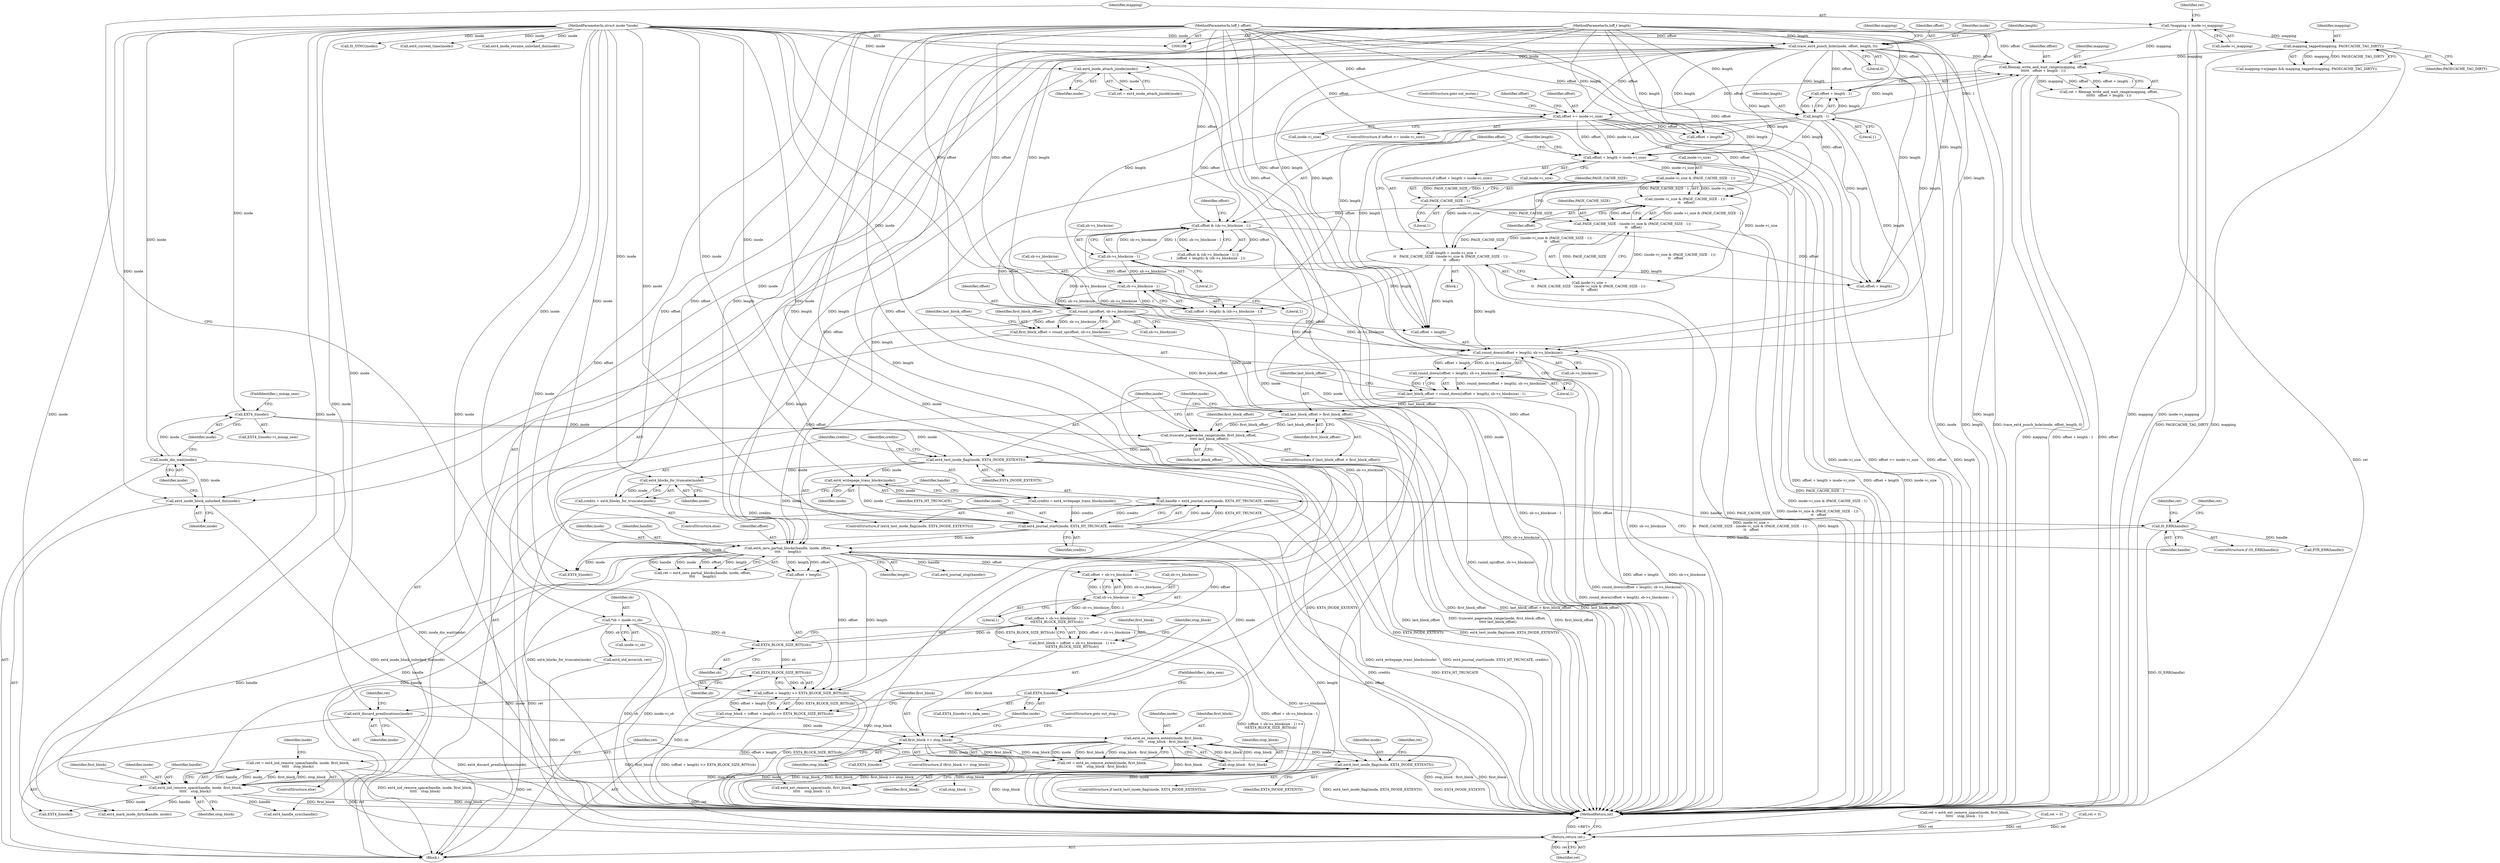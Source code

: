 digraph "0_linux_ea3d7209ca01da209cda6f0dea8be9cc4b7a933b_6@API" {
"1000379" [label="(Call,ret = ext4_ind_remove_space(handle, inode, first_block,\n\t\t\t\t\t    stop_block))"];
"1000381" [label="(Call,ext4_ind_remove_space(handle, inode, first_block,\n\t\t\t\t\t    stop_block))"];
"1000307" [label="(Call,ext4_zero_partial_blocks(handle, inode, offset,\n\t\t\t\t       length))"];
"1000294" [label="(Call,IS_ERR(handle))"];
"1000287" [label="(Call,handle = ext4_journal_start(inode, EXT4_HT_TRUNCATE, credits))"];
"1000289" [label="(Call,ext4_journal_start(inode, EXT4_HT_TRUNCATE, credits))"];
"1000285" [label="(Call,ext4_blocks_for_truncate(inode))"];
"1000275" [label="(Call,ext4_test_inode_flag(inode, EXT4_INODE_EXTENTS))"];
"1000245" [label="(Call,EXT4_I(inode))"];
"1000240" [label="(Call,inode_dio_wait(inode))"];
"1000238" [label="(Call,ext4_inode_block_unlocked_dio(inode))"];
"1000231" [label="(Call,ext4_inode_attach_jinode(inode))"];
"1000144" [label="(Call,trace_ext4_punch_hole(inode, offset, length, 0))"];
"1000109" [label="(MethodParameterIn,struct inode *inode)"];
"1000110" [label="(MethodParameterIn,loff_t offset)"];
"1000111" [label="(MethodParameterIn,loff_t length)"];
"1000270" [label="(Call,truncate_pagecache_range(inode, first_block_offset,\n \t\t\t\t\t last_block_offset))"];
"1000267" [label="(Call,last_block_offset > first_block_offset)"];
"1000255" [label="(Call,last_block_offset = round_down((offset + length), sb->s_blocksize) - 1)"];
"1000257" [label="(Call,round_down((offset + length), sb->s_blocksize) - 1)"];
"1000258" [label="(Call,round_down((offset + length), sb->s_blocksize))"];
"1000250" [label="(Call,round_up(offset, sb->s_blocksize))"];
"1000212" [label="(Call,offset & (sb->s_blocksize - 1))"];
"1000201" [label="(Call,(inode->i_size & (PAGE_CACHE_SIZE - 1)) -\n\t\t   offset)"];
"1000202" [label="(Call,inode->i_size & (PAGE_CACHE_SIZE - 1))"];
"1000185" [label="(Call,offset + length > inode->i_size)"];
"1000178" [label="(Call,offset >= inode->i_size)"];
"1000160" [label="(Call,filemap_write_and_wait_range(mapping, offset,\n\t\t\t\t\t\t   offset + length - 1))"];
"1000122" [label="(Call,*mapping = inode->i_mapping)"];
"1000154" [label="(Call,mapping_tagged(mapping, PAGECACHE_TAG_DIRTY))"];
"1000165" [label="(Call,length - 1)"];
"1000206" [label="(Call,PAGE_CACHE_SIZE - 1)"];
"1000214" [label="(Call,sb->s_blocksize - 1)"];
"1000223" [label="(Call,sb->s_blocksize - 1)"];
"1000193" [label="(Call,length = inode->i_size +\n\t\t   PAGE_CACHE_SIZE - (inode->i_size & (PAGE_CACHE_SIZE - 1)) -\n\t\t   offset)"];
"1000199" [label="(Call,PAGE_CACHE_SIZE - (inode->i_size & (PAGE_CACHE_SIZE - 1)) -\n\t\t   offset)"];
"1000248" [label="(Call,first_block_offset = round_up(offset, sb->s_blocksize))"];
"1000280" [label="(Call,ext4_writepage_trans_blocks(inode))"];
"1000283" [label="(Call,credits = ext4_blocks_for_truncate(inode))"];
"1000278" [label="(Call,credits = ext4_writepage_trans_blocks(inode))"];
"1000367" [label="(Call,ext4_test_inode_flag(inode, EXT4_INODE_EXTENTS))"];
"1000350" [label="(Call,ext4_es_remove_extent(inode, first_block,\n\t\t\t\t    stop_block - first_block))"];
"1000346" [label="(Call,ext4_discard_preallocations(inode))"];
"1000343" [label="(Call,EXT4_I(inode))"];
"1000353" [label="(Call,stop_block - first_block)"];
"1000336" [label="(Call,first_block >= stop_block)"];
"1000315" [label="(Call,first_block = (offset + sb->s_blocksize - 1) >>\n\t\tEXT4_BLOCK_SIZE_BITS(sb))"];
"1000317" [label="(Call,(offset + sb->s_blocksize - 1) >>\n\t\tEXT4_BLOCK_SIZE_BITS(sb))"];
"1000320" [label="(Call,sb->s_blocksize - 1)"];
"1000325" [label="(Call,EXT4_BLOCK_SIZE_BITS(sb))"];
"1000114" [label="(Call,*sb = inode->i_sb)"];
"1000327" [label="(Call,stop_block = (offset + length) >> EXT4_BLOCK_SIZE_BITS(sb))"];
"1000329" [label="(Call,(offset + length) >> EXT4_BLOCK_SIZE_BITS(sb))"];
"1000333" [label="(Call,EXT4_BLOCK_SIZE_BITS(sb))"];
"1000428" [label="(Return,return ret;)"];
"1000381" [label="(Call,ext4_ind_remove_space(handle, inode, first_block,\n\t\t\t\t\t    stop_block))"];
"1000244" [label="(Call,EXT4_I(inode)->i_mmap_sem)"];
"1000246" [label="(Identifier,inode)"];
"1000249" [label="(Identifier,first_block_offset)"];
"1000195" [label="(Call,inode->i_size +\n\t\t   PAGE_CACHE_SIZE - (inode->i_size & (PAGE_CACHE_SIZE - 1)) -\n\t\t   offset)"];
"1000281" [label="(Identifier,inode)"];
"1000180" [label="(Call,inode->i_size)"];
"1000272" [label="(Identifier,first_block_offset)"];
"1000354" [label="(Identifier,stop_block)"];
"1000334" [label="(Identifier,sb)"];
"1000282" [label="(ControlStructure,else)"];
"1000330" [label="(Call,offset + length)"];
"1000123" [label="(Identifier,mapping)"];
"1000155" [label="(Identifier,mapping)"];
"1000251" [label="(Identifier,offset)"];
"1000267" [label="(Call,last_block_offset > first_block_offset)"];
"1000266" [label="(ControlStructure,if (last_block_offset > first_block_offset))"];
"1000177" [label="(ControlStructure,if (offset >= inode->i_size))"];
"1000258" [label="(Call,round_down((offset + length), sb->s_blocksize))"];
"1000150" [label="(Call,mapping->nrpages && mapping_tagged(mapping, PAGECACHE_TAG_DIRTY))"];
"1000317" [label="(Call,(offset + sb->s_blocksize - 1) >>\n\t\tEXT4_BLOCK_SIZE_BITS(sb))"];
"1000411" [label="(Call,ext4_journal_stop(handle))"];
"1000192" [label="(Block,)"];
"1000257" [label="(Call,round_down((offset + length), sb->s_blocksize) - 1)"];
"1000239" [label="(Identifier,inode)"];
"1000351" [label="(Identifier,inode)"];
"1000370" [label="(Call,ret = ext4_ext_remove_space(inode, first_block,\n\t\t\t\t\t    stop_block - 1))"];
"1000111" [label="(MethodParameterIn,loff_t length)"];
"1000112" [label="(Block,)"];
"1000280" [label="(Call,ext4_writepage_trans_blocks(inode))"];
"1000378" [label="(ControlStructure,else)"];
"1000145" [label="(Identifier,inode)"];
"1000342" [label="(Call,EXT4_I(inode)->i_data_sem)"];
"1000276" [label="(Identifier,inode)"];
"1000193" [label="(Call,length = inode->i_size +\n\t\t   PAGE_CACHE_SIZE - (inode->i_size & (PAGE_CACHE_SIZE - 1)) -\n\t\t   offset)"];
"1000189" [label="(Call,inode->i_size)"];
"1000345" [label="(FieldIdentifier,i_data_sem)"];
"1000368" [label="(Identifier,inode)"];
"1000241" [label="(Identifier,inode)"];
"1000318" [label="(Call,offset + sb->s_blocksize - 1)"];
"1000212" [label="(Call,offset & (sb->s_blocksize - 1))"];
"1000328" [label="(Identifier,stop_block)"];
"1000393" [label="(Call,IS_SYNC(inode))"];
"1000114" [label="(Call,*sb = inode->i_sb)"];
"1000277" [label="(Identifier,EXT4_INODE_EXTENTS)"];
"1000166" [label="(Identifier,length)"];
"1000335" [label="(ControlStructure,if (first_block >= stop_block))"];
"1000213" [label="(Identifier,offset)"];
"1000385" [label="(Identifier,stop_block)"];
"1000194" [label="(Identifier,length)"];
"1000350" [label="(Call,ext4_es_remove_extent(inode, first_block,\n\t\t\t\t    stop_block - first_block))"];
"1000320" [label="(Call,sb->s_blocksize - 1)"];
"1000259" [label="(Call,offset + length)"];
"1000344" [label="(Identifier,inode)"];
"1000162" [label="(Identifier,offset)"];
"1000183" [label="(ControlStructure,goto out_mutex;)"];
"1000417" [label="(Call,EXT4_I(inode))"];
"1000156" [label="(Identifier,PAGECACHE_TAG_DIRTY)"];
"1000163" [label="(Call,offset + length - 1)"];
"1000265" [label="(Literal,1)"];
"1000405" [label="(Call,ext4_current_time(inode))"];
"1000375" [label="(Call,stop_block - 1)"];
"1000203" [label="(Call,inode->i_size)"];
"1000325" [label="(Call,EXT4_BLOCK_SIZE_BITS(sb))"];
"1000346" [label="(Call,ext4_discard_preallocations(inode))"];
"1000284" [label="(Identifier,credits)"];
"1000219" [label="(Call,(offset + length) & (sb->s_blocksize - 1))"];
"1000147" [label="(Identifier,length)"];
"1000232" [label="(Identifier,inode)"];
"1000209" [label="(Identifier,offset)"];
"1000275" [label="(Call,ext4_test_inode_flag(inode, EXT4_INODE_EXTENTS))"];
"1000240" [label="(Call,inode_dio_wait(inode))"];
"1000185" [label="(Call,offset + length > inode->i_size)"];
"1000229" [label="(Call,ret = ext4_inode_attach_jinode(inode))"];
"1000252" [label="(Call,sb->s_blocksize)"];
"1000274" [label="(ControlStructure,if (ext4_test_inode_flag(inode, EXT4_INODE_EXTENTS)))"];
"1000366" [label="(ControlStructure,if (ext4_test_inode_flag(inode, EXT4_INODE_EXTENTS)))"];
"1000298" [label="(Identifier,ret)"];
"1000220" [label="(Call,offset + length)"];
"1000305" [label="(Call,ret = ext4_zero_partial_blocks(handle, inode, offset,\n\t\t\t\t       length))"];
"1000152" [label="(Identifier,mapping)"];
"1000207" [label="(Identifier,PAGE_CACHE_SIZE)"];
"1000238" [label="(Call,ext4_inode_block_unlocked_dio(inode))"];
"1000324" [label="(Literal,1)"];
"1000199" [label="(Call,PAGE_CACHE_SIZE - (inode->i_size & (PAGE_CACHE_SIZE - 1)) -\n\t\t   offset)"];
"1000132" [label="(Call,ret = 0)"];
"1000158" [label="(Call,ret = filemap_write_and_wait_range(mapping, offset,\n\t\t\t\t\t\t   offset + length - 1))"];
"1000116" [label="(Call,inode->i_sb)"];
"1000214" [label="(Call,sb->s_blocksize - 1)"];
"1000285" [label="(Call,ext4_blocks_for_truncate(inode))"];
"1000430" [label="(MethodReturn,int)"];
"1000295" [label="(Identifier,handle)"];
"1000269" [label="(Identifier,first_block_offset)"];
"1000234" [label="(Call,ret < 0)"];
"1000255" [label="(Call,last_block_offset = round_down((offset + length), sb->s_blocksize) - 1)"];
"1000256" [label="(Identifier,last_block_offset)"];
"1000352" [label="(Identifier,first_block)"];
"1000279" [label="(Identifier,credits)"];
"1000250" [label="(Call,round_up(offset, sb->s_blocksize))"];
"1000262" [label="(Call,sb->s_blocksize)"];
"1000337" [label="(Identifier,first_block)"];
"1000327" [label="(Call,stop_block = (offset + length) >> EXT4_BLOCK_SIZE_BITS(sb))"];
"1000336" [label="(Call,first_block >= stop_block)"];
"1000154" [label="(Call,mapping_tagged(mapping, PAGECACHE_TAG_DIRTY))"];
"1000283" [label="(Call,credits = ext4_blocks_for_truncate(inode))"];
"1000268" [label="(Identifier,last_block_offset)"];
"1000315" [label="(Call,first_block = (offset + sb->s_blocksize - 1) >>\n\t\tEXT4_BLOCK_SIZE_BITS(sb))"];
"1000353" [label="(Call,stop_block - first_block)"];
"1000110" [label="(MethodParameterIn,loff_t offset)"];
"1000395" [label="(Call,ext4_handle_sync(handle))"];
"1000270" [label="(Call,truncate_pagecache_range(inode, first_block_offset,\n \t\t\t\t\t last_block_offset))"];
"1000308" [label="(Identifier,handle)"];
"1000223" [label="(Call,sb->s_blocksize - 1)"];
"1000206" [label="(Call,PAGE_CACHE_SIZE - 1)"];
"1000311" [label="(Identifier,length)"];
"1000347" [label="(Identifier,inode)"];
"1000349" [label="(Identifier,ret)"];
"1000383" [label="(Identifier,inode)"];
"1000310" [label="(Identifier,offset)"];
"1000165" [label="(Call,length - 1)"];
"1000382" [label="(Identifier,handle)"];
"1000309" [label="(Identifier,inode)"];
"1000202" [label="(Call,inode->i_size & (PAGE_CACHE_SIZE - 1))"];
"1000287" [label="(Call,handle = ext4_journal_start(inode, EXT4_HT_TRUNCATE, credits))"];
"1000211" [label="(Call,offset & (sb->s_blocksize - 1) ||\n\t    (offset + length) & (sb->s_blocksize - 1))"];
"1000407" [label="(Call,ext4_mark_inode_dirty(handle, inode))"];
"1000339" [label="(ControlStructure,goto out_stop;)"];
"1000371" [label="(Identifier,ret)"];
"1000367" [label="(Call,ext4_test_inode_flag(inode, EXT4_INODE_EXTENTS))"];
"1000122" [label="(Call,*mapping = inode->i_mapping)"];
"1000187" [label="(Identifier,offset)"];
"1000326" [label="(Identifier,sb)"];
"1000333" [label="(Call,EXT4_BLOCK_SIZE_BITS(sb))"];
"1000329" [label="(Call,(offset + length) >> EXT4_BLOCK_SIZE_BITS(sb))"];
"1000231" [label="(Call,ext4_inode_attach_jinode(inode))"];
"1000167" [label="(Literal,1)"];
"1000248" [label="(Call,first_block_offset = round_up(offset, sb->s_blocksize))"];
"1000307" [label="(Call,ext4_zero_partial_blocks(handle, inode, offset,\n\t\t\t\t       length))"];
"1000148" [label="(Literal,0)"];
"1000390" [label="(Identifier,inode)"];
"1000289" [label="(Call,ext4_journal_start(inode, EXT4_HT_TRUNCATE, credits))"];
"1000286" [label="(Identifier,inode)"];
"1000146" [label="(Identifier,offset)"];
"1000380" [label="(Identifier,ret)"];
"1000338" [label="(Identifier,stop_block)"];
"1000299" [label="(Call,PTR_ERR(handle))"];
"1000291" [label="(Identifier,EXT4_HT_TRUNCATE)"];
"1000109" [label="(MethodParameterIn,struct inode *inode)"];
"1000428" [label="(Return,return ret;)"];
"1000124" [label="(Call,inode->i_mapping)"];
"1000372" [label="(Call,ext4_ext_remove_space(inode, first_block,\n\t\t\t\t\t    stop_block - 1))"];
"1000144" [label="(Call,trace_ext4_punch_hole(inode, offset, length, 0))"];
"1000384" [label="(Identifier,first_block)"];
"1000369" [label="(Identifier,EXT4_INODE_EXTENTS)"];
"1000321" [label="(Call,sb->s_blocksize)"];
"1000294" [label="(Call,IS_ERR(handle))"];
"1000200" [label="(Identifier,PAGE_CACHE_SIZE)"];
"1000348" [label="(Call,ret = ext4_es_remove_extent(inode, first_block,\n\t\t\t\t    stop_block - first_block))"];
"1000316" [label="(Identifier,first_block)"];
"1000115" [label="(Identifier,sb)"];
"1000273" [label="(Identifier,last_block_offset)"];
"1000227" [label="(Literal,1)"];
"1000186" [label="(Call,offset + length)"];
"1000161" [label="(Identifier,mapping)"];
"1000301" [label="(Call,ext4_std_error(sb, ret))"];
"1000160" [label="(Call,filemap_write_and_wait_range(mapping, offset,\n\t\t\t\t\t\t   offset + length - 1))"];
"1000355" [label="(Identifier,first_block)"];
"1000290" [label="(Identifier,inode)"];
"1000133" [label="(Identifier,ret)"];
"1000221" [label="(Identifier,offset)"];
"1000184" [label="(ControlStructure,if (offset + length > inode->i_size))"];
"1000429" [label="(Identifier,ret)"];
"1000271" [label="(Identifier,inode)"];
"1000292" [label="(Identifier,credits)"];
"1000178" [label="(Call,offset >= inode->i_size)"];
"1000201" [label="(Call,(inode->i_size & (PAGE_CACHE_SIZE - 1)) -\n\t\t   offset)"];
"1000306" [label="(Identifier,ret)"];
"1000420" [label="(Call,ext4_inode_resume_unlocked_dio(inode))"];
"1000247" [label="(FieldIdentifier,i_mmap_sem)"];
"1000288" [label="(Identifier,handle)"];
"1000224" [label="(Call,sb->s_blocksize)"];
"1000278" [label="(Call,credits = ext4_writepage_trans_blocks(inode))"];
"1000389" [label="(Call,EXT4_I(inode))"];
"1000245" [label="(Call,EXT4_I(inode))"];
"1000343" [label="(Call,EXT4_I(inode))"];
"1000208" [label="(Literal,1)"];
"1000218" [label="(Literal,1)"];
"1000179" [label="(Identifier,offset)"];
"1000379" [label="(Call,ret = ext4_ind_remove_space(handle, inode, first_block,\n\t\t\t\t\t    stop_block))"];
"1000362" [label="(Call,EXT4_I(inode))"];
"1000293" [label="(ControlStructure,if (IS_ERR(handle)))"];
"1000215" [label="(Call,sb->s_blocksize)"];
"1000379" -> "1000378"  [label="AST: "];
"1000379" -> "1000381"  [label="CFG: "];
"1000380" -> "1000379"  [label="AST: "];
"1000381" -> "1000379"  [label="AST: "];
"1000390" -> "1000379"  [label="CFG: "];
"1000379" -> "1000430"  [label="DDG: ret"];
"1000379" -> "1000430"  [label="DDG: ext4_ind_remove_space(handle, inode, first_block,\n\t\t\t\t\t    stop_block)"];
"1000381" -> "1000379"  [label="DDG: handle"];
"1000381" -> "1000379"  [label="DDG: inode"];
"1000381" -> "1000379"  [label="DDG: first_block"];
"1000381" -> "1000379"  [label="DDG: stop_block"];
"1000379" -> "1000428"  [label="DDG: ret"];
"1000381" -> "1000385"  [label="CFG: "];
"1000382" -> "1000381"  [label="AST: "];
"1000383" -> "1000381"  [label="AST: "];
"1000384" -> "1000381"  [label="AST: "];
"1000385" -> "1000381"  [label="AST: "];
"1000381" -> "1000430"  [label="DDG: first_block"];
"1000381" -> "1000430"  [label="DDG: stop_block"];
"1000307" -> "1000381"  [label="DDG: handle"];
"1000367" -> "1000381"  [label="DDG: inode"];
"1000109" -> "1000381"  [label="DDG: inode"];
"1000350" -> "1000381"  [label="DDG: first_block"];
"1000353" -> "1000381"  [label="DDG: stop_block"];
"1000381" -> "1000389"  [label="DDG: inode"];
"1000381" -> "1000395"  [label="DDG: handle"];
"1000381" -> "1000407"  [label="DDG: handle"];
"1000307" -> "1000305"  [label="AST: "];
"1000307" -> "1000311"  [label="CFG: "];
"1000308" -> "1000307"  [label="AST: "];
"1000309" -> "1000307"  [label="AST: "];
"1000310" -> "1000307"  [label="AST: "];
"1000311" -> "1000307"  [label="AST: "];
"1000305" -> "1000307"  [label="CFG: "];
"1000307" -> "1000430"  [label="DDG: offset"];
"1000307" -> "1000430"  [label="DDG: length"];
"1000307" -> "1000305"  [label="DDG: handle"];
"1000307" -> "1000305"  [label="DDG: inode"];
"1000307" -> "1000305"  [label="DDG: offset"];
"1000307" -> "1000305"  [label="DDG: length"];
"1000294" -> "1000307"  [label="DDG: handle"];
"1000289" -> "1000307"  [label="DDG: inode"];
"1000109" -> "1000307"  [label="DDG: inode"];
"1000110" -> "1000307"  [label="DDG: offset"];
"1000250" -> "1000307"  [label="DDG: offset"];
"1000111" -> "1000307"  [label="DDG: length"];
"1000193" -> "1000307"  [label="DDG: length"];
"1000165" -> "1000307"  [label="DDG: length"];
"1000144" -> "1000307"  [label="DDG: length"];
"1000307" -> "1000317"  [label="DDG: offset"];
"1000307" -> "1000318"  [label="DDG: offset"];
"1000307" -> "1000329"  [label="DDG: offset"];
"1000307" -> "1000329"  [label="DDG: length"];
"1000307" -> "1000330"  [label="DDG: offset"];
"1000307" -> "1000330"  [label="DDG: length"];
"1000307" -> "1000343"  [label="DDG: inode"];
"1000307" -> "1000395"  [label="DDG: handle"];
"1000307" -> "1000407"  [label="DDG: handle"];
"1000307" -> "1000411"  [label="DDG: handle"];
"1000307" -> "1000417"  [label="DDG: inode"];
"1000294" -> "1000293"  [label="AST: "];
"1000294" -> "1000295"  [label="CFG: "];
"1000295" -> "1000294"  [label="AST: "];
"1000298" -> "1000294"  [label="CFG: "];
"1000306" -> "1000294"  [label="CFG: "];
"1000294" -> "1000430"  [label="DDG: IS_ERR(handle)"];
"1000287" -> "1000294"  [label="DDG: handle"];
"1000294" -> "1000299"  [label="DDG: handle"];
"1000287" -> "1000112"  [label="AST: "];
"1000287" -> "1000289"  [label="CFG: "];
"1000288" -> "1000287"  [label="AST: "];
"1000289" -> "1000287"  [label="AST: "];
"1000295" -> "1000287"  [label="CFG: "];
"1000287" -> "1000430"  [label="DDG: ext4_journal_start(inode, EXT4_HT_TRUNCATE, credits)"];
"1000289" -> "1000287"  [label="DDG: inode"];
"1000289" -> "1000287"  [label="DDG: EXT4_HT_TRUNCATE"];
"1000289" -> "1000287"  [label="DDG: credits"];
"1000289" -> "1000292"  [label="CFG: "];
"1000290" -> "1000289"  [label="AST: "];
"1000291" -> "1000289"  [label="AST: "];
"1000292" -> "1000289"  [label="AST: "];
"1000289" -> "1000430"  [label="DDG: EXT4_HT_TRUNCATE"];
"1000289" -> "1000430"  [label="DDG: credits"];
"1000285" -> "1000289"  [label="DDG: inode"];
"1000280" -> "1000289"  [label="DDG: inode"];
"1000109" -> "1000289"  [label="DDG: inode"];
"1000283" -> "1000289"  [label="DDG: credits"];
"1000278" -> "1000289"  [label="DDG: credits"];
"1000289" -> "1000417"  [label="DDG: inode"];
"1000285" -> "1000283"  [label="AST: "];
"1000285" -> "1000286"  [label="CFG: "];
"1000286" -> "1000285"  [label="AST: "];
"1000283" -> "1000285"  [label="CFG: "];
"1000285" -> "1000283"  [label="DDG: inode"];
"1000275" -> "1000285"  [label="DDG: inode"];
"1000109" -> "1000285"  [label="DDG: inode"];
"1000275" -> "1000274"  [label="AST: "];
"1000275" -> "1000277"  [label="CFG: "];
"1000276" -> "1000275"  [label="AST: "];
"1000277" -> "1000275"  [label="AST: "];
"1000279" -> "1000275"  [label="CFG: "];
"1000284" -> "1000275"  [label="CFG: "];
"1000275" -> "1000430"  [label="DDG: ext4_test_inode_flag(inode, EXT4_INODE_EXTENTS)"];
"1000275" -> "1000430"  [label="DDG: EXT4_INODE_EXTENTS"];
"1000245" -> "1000275"  [label="DDG: inode"];
"1000270" -> "1000275"  [label="DDG: inode"];
"1000109" -> "1000275"  [label="DDG: inode"];
"1000275" -> "1000280"  [label="DDG: inode"];
"1000275" -> "1000367"  [label="DDG: EXT4_INODE_EXTENTS"];
"1000245" -> "1000244"  [label="AST: "];
"1000245" -> "1000246"  [label="CFG: "];
"1000246" -> "1000245"  [label="AST: "];
"1000247" -> "1000245"  [label="CFG: "];
"1000240" -> "1000245"  [label="DDG: inode"];
"1000109" -> "1000245"  [label="DDG: inode"];
"1000245" -> "1000270"  [label="DDG: inode"];
"1000240" -> "1000112"  [label="AST: "];
"1000240" -> "1000241"  [label="CFG: "];
"1000241" -> "1000240"  [label="AST: "];
"1000246" -> "1000240"  [label="CFG: "];
"1000240" -> "1000430"  [label="DDG: inode_dio_wait(inode)"];
"1000238" -> "1000240"  [label="DDG: inode"];
"1000109" -> "1000240"  [label="DDG: inode"];
"1000238" -> "1000112"  [label="AST: "];
"1000238" -> "1000239"  [label="CFG: "];
"1000239" -> "1000238"  [label="AST: "];
"1000241" -> "1000238"  [label="CFG: "];
"1000238" -> "1000430"  [label="DDG: ext4_inode_block_unlocked_dio(inode)"];
"1000231" -> "1000238"  [label="DDG: inode"];
"1000144" -> "1000238"  [label="DDG: inode"];
"1000109" -> "1000238"  [label="DDG: inode"];
"1000231" -> "1000229"  [label="AST: "];
"1000231" -> "1000232"  [label="CFG: "];
"1000232" -> "1000231"  [label="AST: "];
"1000229" -> "1000231"  [label="CFG: "];
"1000231" -> "1000430"  [label="DDG: inode"];
"1000231" -> "1000229"  [label="DDG: inode"];
"1000144" -> "1000231"  [label="DDG: inode"];
"1000109" -> "1000231"  [label="DDG: inode"];
"1000144" -> "1000112"  [label="AST: "];
"1000144" -> "1000148"  [label="CFG: "];
"1000145" -> "1000144"  [label="AST: "];
"1000146" -> "1000144"  [label="AST: "];
"1000147" -> "1000144"  [label="AST: "];
"1000148" -> "1000144"  [label="AST: "];
"1000152" -> "1000144"  [label="CFG: "];
"1000144" -> "1000430"  [label="DDG: trace_ext4_punch_hole(inode, offset, length, 0)"];
"1000144" -> "1000430"  [label="DDG: inode"];
"1000144" -> "1000430"  [label="DDG: length"];
"1000109" -> "1000144"  [label="DDG: inode"];
"1000110" -> "1000144"  [label="DDG: offset"];
"1000111" -> "1000144"  [label="DDG: length"];
"1000144" -> "1000160"  [label="DDG: offset"];
"1000144" -> "1000163"  [label="DDG: offset"];
"1000144" -> "1000165"  [label="DDG: length"];
"1000144" -> "1000178"  [label="DDG: offset"];
"1000144" -> "1000185"  [label="DDG: length"];
"1000144" -> "1000186"  [label="DDG: length"];
"1000144" -> "1000219"  [label="DDG: length"];
"1000144" -> "1000220"  [label="DDG: length"];
"1000144" -> "1000258"  [label="DDG: length"];
"1000144" -> "1000259"  [label="DDG: length"];
"1000109" -> "1000108"  [label="AST: "];
"1000109" -> "1000430"  [label="DDG: inode"];
"1000109" -> "1000270"  [label="DDG: inode"];
"1000109" -> "1000280"  [label="DDG: inode"];
"1000109" -> "1000343"  [label="DDG: inode"];
"1000109" -> "1000346"  [label="DDG: inode"];
"1000109" -> "1000350"  [label="DDG: inode"];
"1000109" -> "1000362"  [label="DDG: inode"];
"1000109" -> "1000367"  [label="DDG: inode"];
"1000109" -> "1000372"  [label="DDG: inode"];
"1000109" -> "1000389"  [label="DDG: inode"];
"1000109" -> "1000393"  [label="DDG: inode"];
"1000109" -> "1000405"  [label="DDG: inode"];
"1000109" -> "1000407"  [label="DDG: inode"];
"1000109" -> "1000417"  [label="DDG: inode"];
"1000109" -> "1000420"  [label="DDG: inode"];
"1000110" -> "1000108"  [label="AST: "];
"1000110" -> "1000430"  [label="DDG: offset"];
"1000110" -> "1000160"  [label="DDG: offset"];
"1000110" -> "1000163"  [label="DDG: offset"];
"1000110" -> "1000178"  [label="DDG: offset"];
"1000110" -> "1000185"  [label="DDG: offset"];
"1000110" -> "1000186"  [label="DDG: offset"];
"1000110" -> "1000201"  [label="DDG: offset"];
"1000110" -> "1000212"  [label="DDG: offset"];
"1000110" -> "1000219"  [label="DDG: offset"];
"1000110" -> "1000220"  [label="DDG: offset"];
"1000110" -> "1000250"  [label="DDG: offset"];
"1000110" -> "1000258"  [label="DDG: offset"];
"1000110" -> "1000259"  [label="DDG: offset"];
"1000110" -> "1000317"  [label="DDG: offset"];
"1000110" -> "1000318"  [label="DDG: offset"];
"1000110" -> "1000329"  [label="DDG: offset"];
"1000110" -> "1000330"  [label="DDG: offset"];
"1000111" -> "1000108"  [label="AST: "];
"1000111" -> "1000430"  [label="DDG: length"];
"1000111" -> "1000165"  [label="DDG: length"];
"1000111" -> "1000185"  [label="DDG: length"];
"1000111" -> "1000186"  [label="DDG: length"];
"1000111" -> "1000193"  [label="DDG: length"];
"1000111" -> "1000219"  [label="DDG: length"];
"1000111" -> "1000220"  [label="DDG: length"];
"1000111" -> "1000258"  [label="DDG: length"];
"1000111" -> "1000259"  [label="DDG: length"];
"1000111" -> "1000329"  [label="DDG: length"];
"1000111" -> "1000330"  [label="DDG: length"];
"1000270" -> "1000266"  [label="AST: "];
"1000270" -> "1000273"  [label="CFG: "];
"1000271" -> "1000270"  [label="AST: "];
"1000272" -> "1000270"  [label="AST: "];
"1000273" -> "1000270"  [label="AST: "];
"1000276" -> "1000270"  [label="CFG: "];
"1000270" -> "1000430"  [label="DDG: last_block_offset"];
"1000270" -> "1000430"  [label="DDG: truncate_pagecache_range(inode, first_block_offset,\n \t\t\t\t\t last_block_offset)"];
"1000270" -> "1000430"  [label="DDG: first_block_offset"];
"1000267" -> "1000270"  [label="DDG: first_block_offset"];
"1000267" -> "1000270"  [label="DDG: last_block_offset"];
"1000267" -> "1000266"  [label="AST: "];
"1000267" -> "1000269"  [label="CFG: "];
"1000268" -> "1000267"  [label="AST: "];
"1000269" -> "1000267"  [label="AST: "];
"1000271" -> "1000267"  [label="CFG: "];
"1000276" -> "1000267"  [label="CFG: "];
"1000267" -> "1000430"  [label="DDG: first_block_offset"];
"1000267" -> "1000430"  [label="DDG: last_block_offset > first_block_offset"];
"1000267" -> "1000430"  [label="DDG: last_block_offset"];
"1000255" -> "1000267"  [label="DDG: last_block_offset"];
"1000248" -> "1000267"  [label="DDG: first_block_offset"];
"1000255" -> "1000112"  [label="AST: "];
"1000255" -> "1000257"  [label="CFG: "];
"1000256" -> "1000255"  [label="AST: "];
"1000257" -> "1000255"  [label="AST: "];
"1000268" -> "1000255"  [label="CFG: "];
"1000255" -> "1000430"  [label="DDG: round_down((offset + length), sb->s_blocksize) - 1"];
"1000257" -> "1000255"  [label="DDG: round_down((offset + length), sb->s_blocksize)"];
"1000257" -> "1000255"  [label="DDG: 1"];
"1000257" -> "1000265"  [label="CFG: "];
"1000258" -> "1000257"  [label="AST: "];
"1000265" -> "1000257"  [label="AST: "];
"1000257" -> "1000430"  [label="DDG: round_down((offset + length), sb->s_blocksize)"];
"1000258" -> "1000257"  [label="DDG: offset + length"];
"1000258" -> "1000257"  [label="DDG: sb->s_blocksize"];
"1000258" -> "1000262"  [label="CFG: "];
"1000259" -> "1000258"  [label="AST: "];
"1000262" -> "1000258"  [label="AST: "];
"1000265" -> "1000258"  [label="CFG: "];
"1000258" -> "1000430"  [label="DDG: offset + length"];
"1000258" -> "1000430"  [label="DDG: sb->s_blocksize"];
"1000250" -> "1000258"  [label="DDG: offset"];
"1000250" -> "1000258"  [label="DDG: sb->s_blocksize"];
"1000193" -> "1000258"  [label="DDG: length"];
"1000165" -> "1000258"  [label="DDG: length"];
"1000258" -> "1000320"  [label="DDG: sb->s_blocksize"];
"1000250" -> "1000248"  [label="AST: "];
"1000250" -> "1000252"  [label="CFG: "];
"1000251" -> "1000250"  [label="AST: "];
"1000252" -> "1000250"  [label="AST: "];
"1000248" -> "1000250"  [label="CFG: "];
"1000250" -> "1000248"  [label="DDG: offset"];
"1000250" -> "1000248"  [label="DDG: sb->s_blocksize"];
"1000212" -> "1000250"  [label="DDG: offset"];
"1000214" -> "1000250"  [label="DDG: sb->s_blocksize"];
"1000223" -> "1000250"  [label="DDG: sb->s_blocksize"];
"1000250" -> "1000259"  [label="DDG: offset"];
"1000212" -> "1000211"  [label="AST: "];
"1000212" -> "1000214"  [label="CFG: "];
"1000213" -> "1000212"  [label="AST: "];
"1000214" -> "1000212"  [label="AST: "];
"1000221" -> "1000212"  [label="CFG: "];
"1000211" -> "1000212"  [label="CFG: "];
"1000212" -> "1000430"  [label="DDG: sb->s_blocksize - 1"];
"1000212" -> "1000430"  [label="DDG: offset"];
"1000212" -> "1000211"  [label="DDG: offset"];
"1000212" -> "1000211"  [label="DDG: sb->s_blocksize - 1"];
"1000201" -> "1000212"  [label="DDG: offset"];
"1000178" -> "1000212"  [label="DDG: offset"];
"1000214" -> "1000212"  [label="DDG: sb->s_blocksize"];
"1000214" -> "1000212"  [label="DDG: 1"];
"1000212" -> "1000219"  [label="DDG: offset"];
"1000212" -> "1000220"  [label="DDG: offset"];
"1000201" -> "1000199"  [label="AST: "];
"1000201" -> "1000209"  [label="CFG: "];
"1000202" -> "1000201"  [label="AST: "];
"1000209" -> "1000201"  [label="AST: "];
"1000199" -> "1000201"  [label="CFG: "];
"1000201" -> "1000430"  [label="DDG: inode->i_size & (PAGE_CACHE_SIZE - 1)"];
"1000201" -> "1000199"  [label="DDG: inode->i_size & (PAGE_CACHE_SIZE - 1)"];
"1000201" -> "1000199"  [label="DDG: offset"];
"1000202" -> "1000201"  [label="DDG: inode->i_size"];
"1000202" -> "1000201"  [label="DDG: PAGE_CACHE_SIZE - 1"];
"1000178" -> "1000201"  [label="DDG: offset"];
"1000202" -> "1000206"  [label="CFG: "];
"1000203" -> "1000202"  [label="AST: "];
"1000206" -> "1000202"  [label="AST: "];
"1000209" -> "1000202"  [label="CFG: "];
"1000202" -> "1000430"  [label="DDG: PAGE_CACHE_SIZE - 1"];
"1000202" -> "1000193"  [label="DDG: inode->i_size"];
"1000202" -> "1000195"  [label="DDG: inode->i_size"];
"1000185" -> "1000202"  [label="DDG: inode->i_size"];
"1000206" -> "1000202"  [label="DDG: PAGE_CACHE_SIZE"];
"1000206" -> "1000202"  [label="DDG: 1"];
"1000185" -> "1000184"  [label="AST: "];
"1000185" -> "1000189"  [label="CFG: "];
"1000186" -> "1000185"  [label="AST: "];
"1000189" -> "1000185"  [label="AST: "];
"1000194" -> "1000185"  [label="CFG: "];
"1000213" -> "1000185"  [label="CFG: "];
"1000185" -> "1000430"  [label="DDG: offset + length > inode->i_size"];
"1000185" -> "1000430"  [label="DDG: offset + length"];
"1000185" -> "1000430"  [label="DDG: inode->i_size"];
"1000178" -> "1000185"  [label="DDG: offset"];
"1000178" -> "1000185"  [label="DDG: inode->i_size"];
"1000165" -> "1000185"  [label="DDG: length"];
"1000178" -> "1000177"  [label="AST: "];
"1000178" -> "1000180"  [label="CFG: "];
"1000179" -> "1000178"  [label="AST: "];
"1000180" -> "1000178"  [label="AST: "];
"1000183" -> "1000178"  [label="CFG: "];
"1000187" -> "1000178"  [label="CFG: "];
"1000178" -> "1000430"  [label="DDG: offset >= inode->i_size"];
"1000178" -> "1000430"  [label="DDG: offset"];
"1000178" -> "1000430"  [label="DDG: inode->i_size"];
"1000160" -> "1000178"  [label="DDG: offset"];
"1000178" -> "1000186"  [label="DDG: offset"];
"1000160" -> "1000158"  [label="AST: "];
"1000160" -> "1000163"  [label="CFG: "];
"1000161" -> "1000160"  [label="AST: "];
"1000162" -> "1000160"  [label="AST: "];
"1000163" -> "1000160"  [label="AST: "];
"1000158" -> "1000160"  [label="CFG: "];
"1000160" -> "1000430"  [label="DDG: offset + length - 1"];
"1000160" -> "1000430"  [label="DDG: offset"];
"1000160" -> "1000430"  [label="DDG: mapping"];
"1000160" -> "1000158"  [label="DDG: mapping"];
"1000160" -> "1000158"  [label="DDG: offset"];
"1000160" -> "1000158"  [label="DDG: offset + length - 1"];
"1000122" -> "1000160"  [label="DDG: mapping"];
"1000154" -> "1000160"  [label="DDG: mapping"];
"1000165" -> "1000160"  [label="DDG: length"];
"1000165" -> "1000160"  [label="DDG: 1"];
"1000122" -> "1000112"  [label="AST: "];
"1000122" -> "1000124"  [label="CFG: "];
"1000123" -> "1000122"  [label="AST: "];
"1000124" -> "1000122"  [label="AST: "];
"1000133" -> "1000122"  [label="CFG: "];
"1000122" -> "1000430"  [label="DDG: mapping"];
"1000122" -> "1000430"  [label="DDG: inode->i_mapping"];
"1000122" -> "1000154"  [label="DDG: mapping"];
"1000154" -> "1000150"  [label="AST: "];
"1000154" -> "1000156"  [label="CFG: "];
"1000155" -> "1000154"  [label="AST: "];
"1000156" -> "1000154"  [label="AST: "];
"1000150" -> "1000154"  [label="CFG: "];
"1000154" -> "1000430"  [label="DDG: mapping"];
"1000154" -> "1000430"  [label="DDG: PAGECACHE_TAG_DIRTY"];
"1000154" -> "1000150"  [label="DDG: mapping"];
"1000154" -> "1000150"  [label="DDG: PAGECACHE_TAG_DIRTY"];
"1000165" -> "1000163"  [label="AST: "];
"1000165" -> "1000167"  [label="CFG: "];
"1000166" -> "1000165"  [label="AST: "];
"1000167" -> "1000165"  [label="AST: "];
"1000163" -> "1000165"  [label="CFG: "];
"1000165" -> "1000430"  [label="DDG: length"];
"1000165" -> "1000163"  [label="DDG: length"];
"1000165" -> "1000163"  [label="DDG: 1"];
"1000165" -> "1000186"  [label="DDG: length"];
"1000165" -> "1000219"  [label="DDG: length"];
"1000165" -> "1000220"  [label="DDG: length"];
"1000165" -> "1000259"  [label="DDG: length"];
"1000206" -> "1000208"  [label="CFG: "];
"1000207" -> "1000206"  [label="AST: "];
"1000208" -> "1000206"  [label="AST: "];
"1000206" -> "1000199"  [label="DDG: PAGE_CACHE_SIZE"];
"1000214" -> "1000218"  [label="CFG: "];
"1000215" -> "1000214"  [label="AST: "];
"1000218" -> "1000214"  [label="AST: "];
"1000214" -> "1000430"  [label="DDG: sb->s_blocksize"];
"1000214" -> "1000223"  [label="DDG: sb->s_blocksize"];
"1000223" -> "1000219"  [label="AST: "];
"1000223" -> "1000227"  [label="CFG: "];
"1000224" -> "1000223"  [label="AST: "];
"1000227" -> "1000223"  [label="AST: "];
"1000219" -> "1000223"  [label="CFG: "];
"1000223" -> "1000430"  [label="DDG: sb->s_blocksize"];
"1000223" -> "1000219"  [label="DDG: sb->s_blocksize"];
"1000223" -> "1000219"  [label="DDG: 1"];
"1000193" -> "1000192"  [label="AST: "];
"1000193" -> "1000195"  [label="CFG: "];
"1000194" -> "1000193"  [label="AST: "];
"1000195" -> "1000193"  [label="AST: "];
"1000213" -> "1000193"  [label="CFG: "];
"1000193" -> "1000430"  [label="DDG: length"];
"1000193" -> "1000430"  [label="DDG: inode->i_size +\n\t\t   PAGE_CACHE_SIZE - (inode->i_size & (PAGE_CACHE_SIZE - 1)) -\n\t\t   offset"];
"1000199" -> "1000193"  [label="DDG: PAGE_CACHE_SIZE"];
"1000199" -> "1000193"  [label="DDG: (inode->i_size & (PAGE_CACHE_SIZE - 1)) -\n\t\t   offset"];
"1000193" -> "1000219"  [label="DDG: length"];
"1000193" -> "1000220"  [label="DDG: length"];
"1000193" -> "1000259"  [label="DDG: length"];
"1000199" -> "1000195"  [label="AST: "];
"1000200" -> "1000199"  [label="AST: "];
"1000195" -> "1000199"  [label="CFG: "];
"1000199" -> "1000430"  [label="DDG: (inode->i_size & (PAGE_CACHE_SIZE - 1)) -\n\t\t   offset"];
"1000199" -> "1000430"  [label="DDG: PAGE_CACHE_SIZE"];
"1000199" -> "1000195"  [label="DDG: PAGE_CACHE_SIZE"];
"1000199" -> "1000195"  [label="DDG: (inode->i_size & (PAGE_CACHE_SIZE - 1)) -\n\t\t   offset"];
"1000248" -> "1000112"  [label="AST: "];
"1000249" -> "1000248"  [label="AST: "];
"1000256" -> "1000248"  [label="CFG: "];
"1000248" -> "1000430"  [label="DDG: round_up(offset, sb->s_blocksize)"];
"1000280" -> "1000278"  [label="AST: "];
"1000280" -> "1000281"  [label="CFG: "];
"1000281" -> "1000280"  [label="AST: "];
"1000278" -> "1000280"  [label="CFG: "];
"1000280" -> "1000278"  [label="DDG: inode"];
"1000283" -> "1000282"  [label="AST: "];
"1000284" -> "1000283"  [label="AST: "];
"1000288" -> "1000283"  [label="CFG: "];
"1000283" -> "1000430"  [label="DDG: ext4_blocks_for_truncate(inode)"];
"1000278" -> "1000274"  [label="AST: "];
"1000279" -> "1000278"  [label="AST: "];
"1000288" -> "1000278"  [label="CFG: "];
"1000278" -> "1000430"  [label="DDG: ext4_writepage_trans_blocks(inode)"];
"1000367" -> "1000366"  [label="AST: "];
"1000367" -> "1000369"  [label="CFG: "];
"1000368" -> "1000367"  [label="AST: "];
"1000369" -> "1000367"  [label="AST: "];
"1000371" -> "1000367"  [label="CFG: "];
"1000380" -> "1000367"  [label="CFG: "];
"1000367" -> "1000430"  [label="DDG: EXT4_INODE_EXTENTS"];
"1000367" -> "1000430"  [label="DDG: ext4_test_inode_flag(inode, EXT4_INODE_EXTENTS)"];
"1000350" -> "1000367"  [label="DDG: inode"];
"1000367" -> "1000372"  [label="DDG: inode"];
"1000350" -> "1000348"  [label="AST: "];
"1000350" -> "1000353"  [label="CFG: "];
"1000351" -> "1000350"  [label="AST: "];
"1000352" -> "1000350"  [label="AST: "];
"1000353" -> "1000350"  [label="AST: "];
"1000348" -> "1000350"  [label="CFG: "];
"1000350" -> "1000430"  [label="DDG: stop_block - first_block"];
"1000350" -> "1000430"  [label="DDG: first_block"];
"1000350" -> "1000348"  [label="DDG: inode"];
"1000350" -> "1000348"  [label="DDG: first_block"];
"1000350" -> "1000348"  [label="DDG: stop_block - first_block"];
"1000346" -> "1000350"  [label="DDG: inode"];
"1000353" -> "1000350"  [label="DDG: first_block"];
"1000353" -> "1000350"  [label="DDG: stop_block"];
"1000350" -> "1000362"  [label="DDG: inode"];
"1000350" -> "1000372"  [label="DDG: first_block"];
"1000346" -> "1000112"  [label="AST: "];
"1000346" -> "1000347"  [label="CFG: "];
"1000347" -> "1000346"  [label="AST: "];
"1000349" -> "1000346"  [label="CFG: "];
"1000346" -> "1000430"  [label="DDG: ext4_discard_preallocations(inode)"];
"1000343" -> "1000346"  [label="DDG: inode"];
"1000343" -> "1000342"  [label="AST: "];
"1000343" -> "1000344"  [label="CFG: "];
"1000344" -> "1000343"  [label="AST: "];
"1000345" -> "1000343"  [label="CFG: "];
"1000353" -> "1000355"  [label="CFG: "];
"1000354" -> "1000353"  [label="AST: "];
"1000355" -> "1000353"  [label="AST: "];
"1000353" -> "1000430"  [label="DDG: stop_block"];
"1000336" -> "1000353"  [label="DDG: stop_block"];
"1000336" -> "1000353"  [label="DDG: first_block"];
"1000353" -> "1000375"  [label="DDG: stop_block"];
"1000336" -> "1000335"  [label="AST: "];
"1000336" -> "1000338"  [label="CFG: "];
"1000337" -> "1000336"  [label="AST: "];
"1000338" -> "1000336"  [label="AST: "];
"1000339" -> "1000336"  [label="CFG: "];
"1000344" -> "1000336"  [label="CFG: "];
"1000336" -> "1000430"  [label="DDG: first_block >= stop_block"];
"1000336" -> "1000430"  [label="DDG: stop_block"];
"1000336" -> "1000430"  [label="DDG: first_block"];
"1000315" -> "1000336"  [label="DDG: first_block"];
"1000327" -> "1000336"  [label="DDG: stop_block"];
"1000315" -> "1000112"  [label="AST: "];
"1000315" -> "1000317"  [label="CFG: "];
"1000316" -> "1000315"  [label="AST: "];
"1000317" -> "1000315"  [label="AST: "];
"1000328" -> "1000315"  [label="CFG: "];
"1000315" -> "1000430"  [label="DDG: (offset + sb->s_blocksize - 1) >>\n\t\tEXT4_BLOCK_SIZE_BITS(sb)"];
"1000317" -> "1000315"  [label="DDG: offset + sb->s_blocksize - 1"];
"1000317" -> "1000315"  [label="DDG: EXT4_BLOCK_SIZE_BITS(sb)"];
"1000317" -> "1000325"  [label="CFG: "];
"1000318" -> "1000317"  [label="AST: "];
"1000325" -> "1000317"  [label="AST: "];
"1000317" -> "1000430"  [label="DDG: offset + sb->s_blocksize - 1"];
"1000320" -> "1000317"  [label="DDG: sb->s_blocksize"];
"1000320" -> "1000317"  [label="DDG: 1"];
"1000325" -> "1000317"  [label="DDG: sb"];
"1000320" -> "1000318"  [label="AST: "];
"1000320" -> "1000324"  [label="CFG: "];
"1000321" -> "1000320"  [label="AST: "];
"1000324" -> "1000320"  [label="AST: "];
"1000318" -> "1000320"  [label="CFG: "];
"1000320" -> "1000430"  [label="DDG: sb->s_blocksize"];
"1000320" -> "1000318"  [label="DDG: sb->s_blocksize"];
"1000320" -> "1000318"  [label="DDG: 1"];
"1000325" -> "1000326"  [label="CFG: "];
"1000326" -> "1000325"  [label="AST: "];
"1000114" -> "1000325"  [label="DDG: sb"];
"1000325" -> "1000333"  [label="DDG: sb"];
"1000114" -> "1000112"  [label="AST: "];
"1000114" -> "1000116"  [label="CFG: "];
"1000115" -> "1000114"  [label="AST: "];
"1000116" -> "1000114"  [label="AST: "];
"1000123" -> "1000114"  [label="CFG: "];
"1000114" -> "1000430"  [label="DDG: sb"];
"1000114" -> "1000430"  [label="DDG: inode->i_sb"];
"1000114" -> "1000301"  [label="DDG: sb"];
"1000327" -> "1000112"  [label="AST: "];
"1000327" -> "1000329"  [label="CFG: "];
"1000328" -> "1000327"  [label="AST: "];
"1000329" -> "1000327"  [label="AST: "];
"1000337" -> "1000327"  [label="CFG: "];
"1000327" -> "1000430"  [label="DDG: (offset + length) >> EXT4_BLOCK_SIZE_BITS(sb)"];
"1000329" -> "1000327"  [label="DDG: offset + length"];
"1000329" -> "1000327"  [label="DDG: EXT4_BLOCK_SIZE_BITS(sb)"];
"1000329" -> "1000333"  [label="CFG: "];
"1000330" -> "1000329"  [label="AST: "];
"1000333" -> "1000329"  [label="AST: "];
"1000329" -> "1000430"  [label="DDG: EXT4_BLOCK_SIZE_BITS(sb)"];
"1000329" -> "1000430"  [label="DDG: offset + length"];
"1000333" -> "1000329"  [label="DDG: sb"];
"1000333" -> "1000334"  [label="CFG: "];
"1000334" -> "1000333"  [label="AST: "];
"1000333" -> "1000430"  [label="DDG: sb"];
"1000428" -> "1000112"  [label="AST: "];
"1000428" -> "1000429"  [label="CFG: "];
"1000429" -> "1000428"  [label="AST: "];
"1000430" -> "1000428"  [label="CFG: "];
"1000428" -> "1000430"  [label="DDG: <RET>"];
"1000429" -> "1000428"  [label="DDG: ret"];
"1000158" -> "1000428"  [label="DDG: ret"];
"1000348" -> "1000428"  [label="DDG: ret"];
"1000234" -> "1000428"  [label="DDG: ret"];
"1000301" -> "1000428"  [label="DDG: ret"];
"1000305" -> "1000428"  [label="DDG: ret"];
"1000132" -> "1000428"  [label="DDG: ret"];
"1000370" -> "1000428"  [label="DDG: ret"];
}
